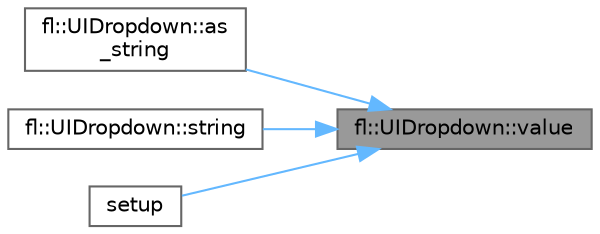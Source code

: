 digraph "fl::UIDropdown::value"
{
 // INTERACTIVE_SVG=YES
 // LATEX_PDF_SIZE
  bgcolor="transparent";
  edge [fontname=Helvetica,fontsize=10,labelfontname=Helvetica,labelfontsize=10];
  node [fontname=Helvetica,fontsize=10,shape=box,height=0.2,width=0.4];
  rankdir="RL";
  Node1 [id="Node000001",label="fl::UIDropdown::value",height=0.2,width=0.4,color="gray40", fillcolor="grey60", style="filled", fontcolor="black",tooltip=" "];
  Node1 -> Node2 [id="edge1_Node000001_Node000002",dir="back",color="steelblue1",style="solid",tooltip=" "];
  Node2 [id="Node000002",label="fl::UIDropdown::as\l_string",height=0.2,width=0.4,color="grey40", fillcolor="white", style="filled",URL="$d1/dc6/classfl_1_1_u_i_dropdown_ad8ef2bca5f5e3f3d18bb70cd7d200e5d.html#ad8ef2bca5f5e3f3d18bb70cd7d200e5d",tooltip=" "];
  Node1 -> Node3 [id="edge2_Node000001_Node000003",dir="back",color="steelblue1",style="solid",tooltip=" "];
  Node3 [id="Node000003",label="fl::UIDropdown::string",height=0.2,width=0.4,color="grey40", fillcolor="white", style="filled",URL="$d1/dc6/classfl_1_1_u_i_dropdown_ad3eb69daed88b5fa8b53251e8bfe642e.html#ad3eb69daed88b5fa8b53251e8bfe642e",tooltip=" "];
  Node1 -> Node4 [id="edge3_Node000001_Node000004",dir="back",color="steelblue1",style="solid",tooltip=" "];
  Node4 [id="Node000004",label="setup",height=0.2,width=0.4,color="grey40", fillcolor="white", style="filled",URL="$d4/d06/curr_8h_a4fc01d736fe50cf5b977f755b675f11d.html#a4fc01d736fe50cf5b977f755b675f11d",tooltip=" "];
}
